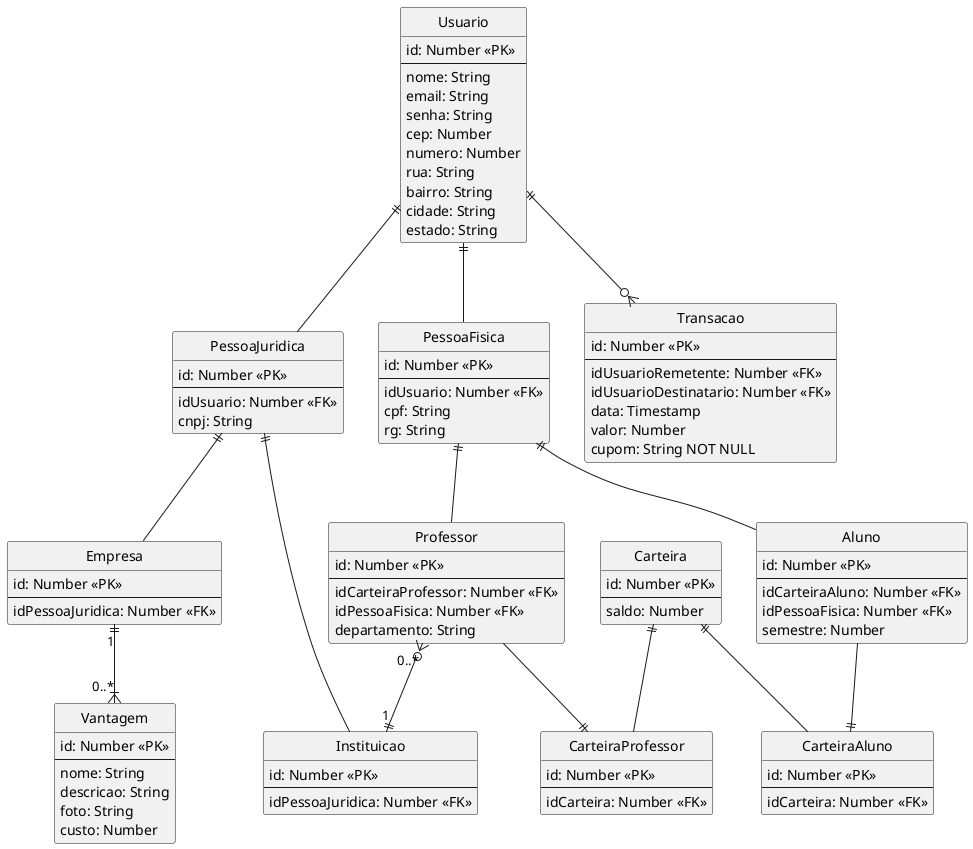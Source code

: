 @startuml DER

skinparam classAttributeIconSize 0
hide circle

entity Usuario {
    id: Number <<PK>>
    ---
    nome: String
    email: String
    senha: String
    cep: Number
    numero: Number
    rua: String
    bairro: String
    cidade: String
    estado: String
}

entity PessoaFisica {
    id: Number <<PK>>
    ---
    idUsuario: Number <<FK>>
    cpf: String
    rg: String
}

entity PessoaJuridica {
    id: Number <<PK>>
    ---
    idUsuario: Number <<FK>>
    cnpj: String
}

entity Instituicao {
    id: Number <<PK>>
    ---
    idPessoaJuridica: Number <<FK>>
}

entity Empresa {
    id: Number <<PK>>
    ---
    idPessoaJuridica: Number <<FK>>
}

entity Aluno {
    id: Number <<PK>>
    ---
    idCarteiraAluno: Number <<FK>>
    idPessoaFisica: Number <<FK>>
    semestre: Number
}

entity Professor {
    id: Number <<PK>>
    ---
    idCarteiraProfessor: Number <<FK>>
    idPessoaFisica: Number <<FK>>
    departamento: String
}

entity Transacao {
    id: Number <<PK>>
    ---
    idUsuarioRemetente: Number <<FK>>
    idUsuarioDestinatario: Number <<FK>>
    data: Timestamp
    valor: Number
    cupom: String NOT NULL
}

entity Vantagem {
    id: Number <<PK>>
    ---
    nome: String
    descricao: String
    foto: String
    custo: Number
}

entity Carteira {
    id: Number <<PK>>
    ---
    saldo: Number
}

entity CarteiraAluno {
    id: Number <<PK>>
    ---
    idCarteira: Number <<FK>>
}

entity CarteiraProfessor {
    id: Number <<PK>>
    ---
    idCarteira: Number <<FK>>
}

'--------------------------------------
'RELACIONAMENTOS
'--------------------------------------

Carteira ||-- CarteiraAluno
Carteira ||-- CarteiraProfessor

Aluno --|| CarteiraAluno
Professor --|| CarteiraProfessor

Empresa "1" ||--|{ "0..*" Vantagem

Usuario ||--o{ Transacao

Usuario ||-- PessoaFisica
Usuario ||-- PessoaJuridica

PessoaJuridica ||-- Empresa
PessoaJuridica ||-- Instituicao

PessoaFisica ||-- Aluno
PessoaFisica ||-- Professor

Professor "0..*" }o--|| "1" Instituicao

@enduml